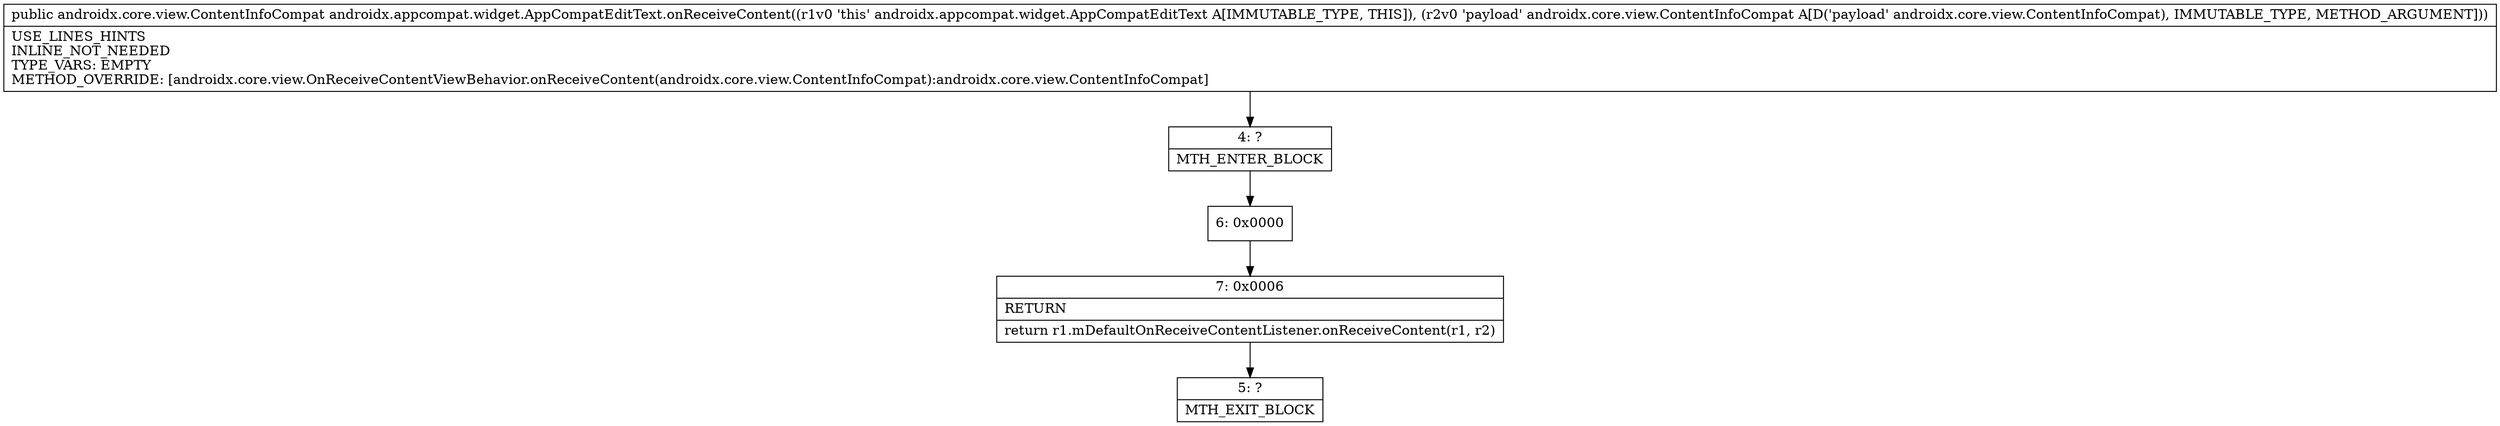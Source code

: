 digraph "CFG forandroidx.appcompat.widget.AppCompatEditText.onReceiveContent(Landroidx\/core\/view\/ContentInfoCompat;)Landroidx\/core\/view\/ContentInfoCompat;" {
Node_4 [shape=record,label="{4\:\ ?|MTH_ENTER_BLOCK\l}"];
Node_6 [shape=record,label="{6\:\ 0x0000}"];
Node_7 [shape=record,label="{7\:\ 0x0006|RETURN\l|return r1.mDefaultOnReceiveContentListener.onReceiveContent(r1, r2)\l}"];
Node_5 [shape=record,label="{5\:\ ?|MTH_EXIT_BLOCK\l}"];
MethodNode[shape=record,label="{public androidx.core.view.ContentInfoCompat androidx.appcompat.widget.AppCompatEditText.onReceiveContent((r1v0 'this' androidx.appcompat.widget.AppCompatEditText A[IMMUTABLE_TYPE, THIS]), (r2v0 'payload' androidx.core.view.ContentInfoCompat A[D('payload' androidx.core.view.ContentInfoCompat), IMMUTABLE_TYPE, METHOD_ARGUMENT]))  | USE_LINES_HINTS\lINLINE_NOT_NEEDED\lTYPE_VARS: EMPTY\lMETHOD_OVERRIDE: [androidx.core.view.OnReceiveContentViewBehavior.onReceiveContent(androidx.core.view.ContentInfoCompat):androidx.core.view.ContentInfoCompat]\l}"];
MethodNode -> Node_4;Node_4 -> Node_6;
Node_6 -> Node_7;
Node_7 -> Node_5;
}

